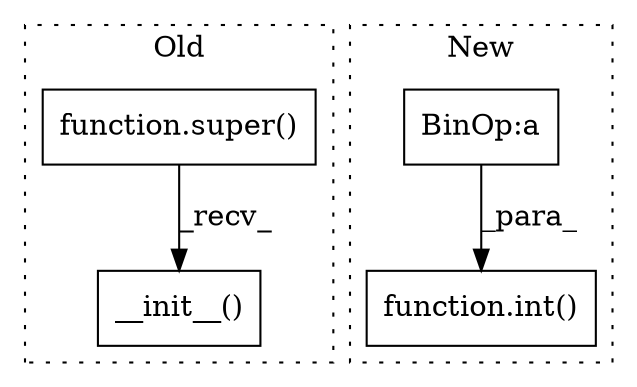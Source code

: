 digraph G {
subgraph cluster0 {
1 [label="function.super()" a="75" s="899,927" l="6,1" shape="box"];
4 [label="__init__()" a="75" s="899" l="40" shape="box"];
label = "Old";
style="dotted";
}
subgraph cluster1 {
2 [label="function.int()" a="75" s="689,719" l="4,1" shape="box"];
3 [label="BinOp:a" a="82" s="703" l="3" shape="box"];
label = "New";
style="dotted";
}
1 -> 4 [label="_recv_"];
3 -> 2 [label="_para_"];
}